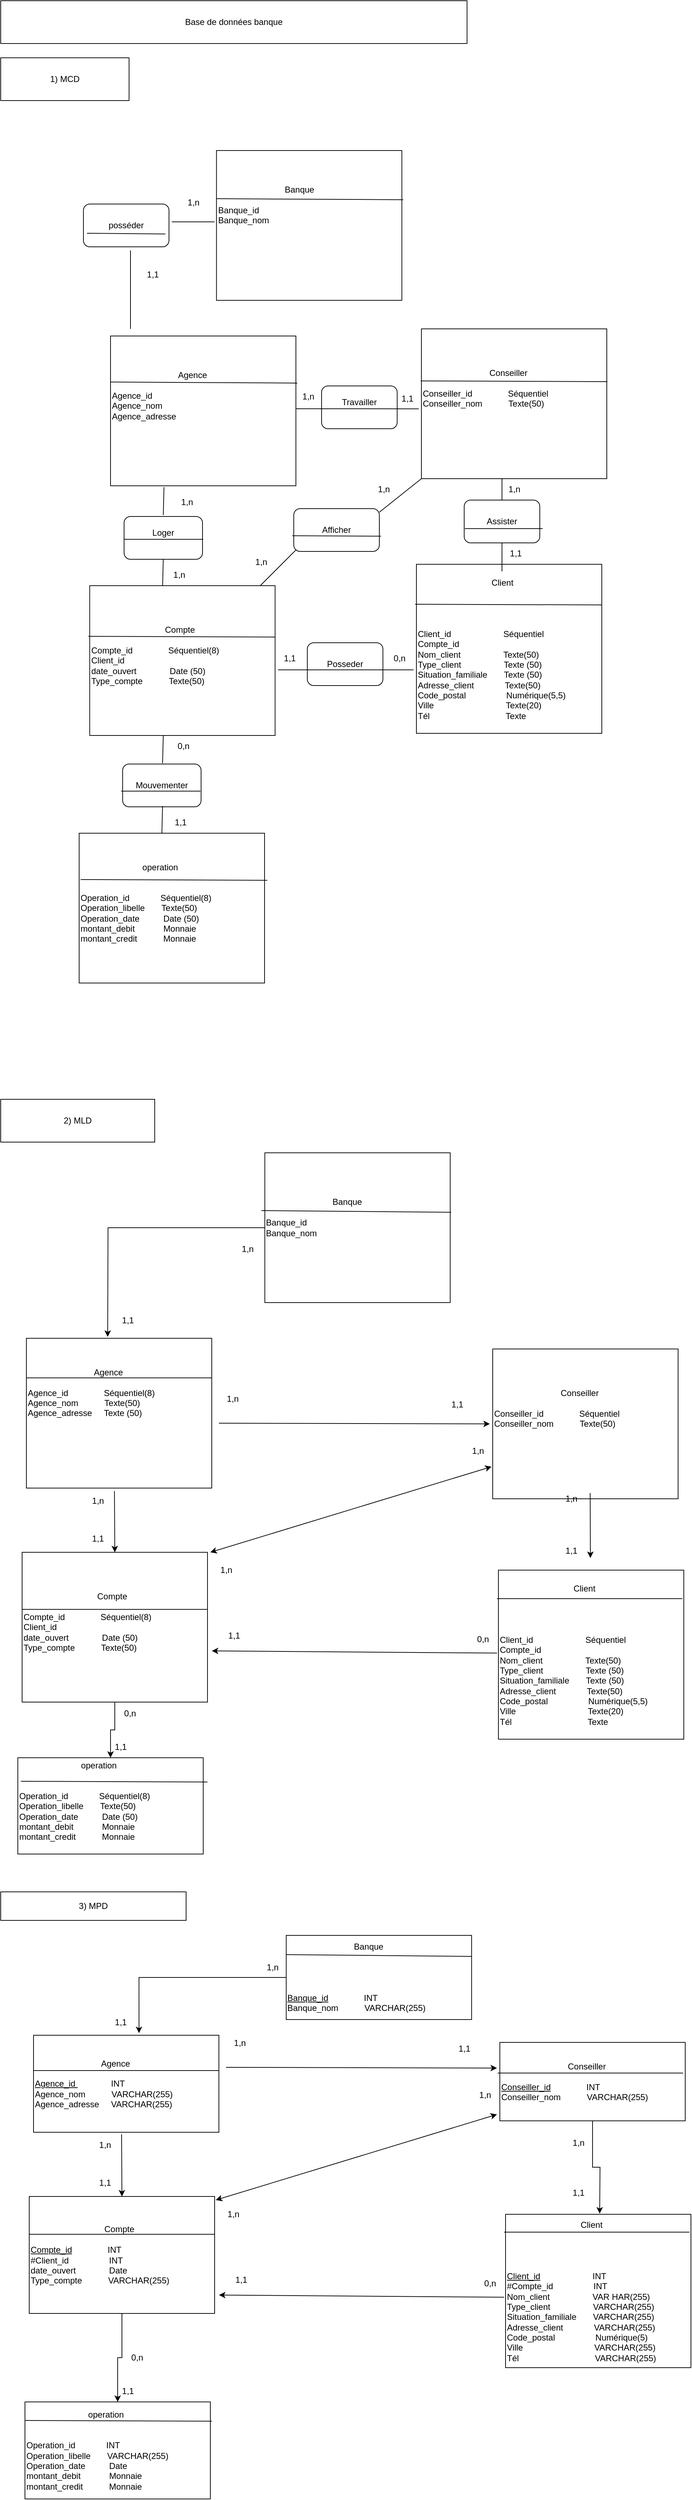 <mxfile version="22.0.3" type="device">
  <diagram name="Page-1" id="2zbJhTjnq_1u7f0Tn5J5">
    <mxGraphModel dx="1290" dy="1790" grid="1" gridSize="10" guides="1" tooltips="1" connect="1" arrows="1" fold="1" page="1" pageScale="1" pageWidth="827" pageHeight="1169" math="0" shadow="0">
      <root>
        <mxCell id="0" />
        <mxCell id="1" parent="0" />
        <mxCell id="oa8Oe37T74u4FuCG3CYa-1" value="Base de données banque" style="rounded=0;whiteSpace=wrap;html=1;" vertex="1" parent="1">
          <mxGeometry y="-1168" width="654" height="60" as="geometry" />
        </mxCell>
        <mxCell id="oa8Oe37T74u4FuCG3CYa-2" value="1) MCD" style="rounded=0;whiteSpace=wrap;html=1;" vertex="1" parent="1">
          <mxGeometry y="-1088" width="180" height="60" as="geometry" />
        </mxCell>
        <mxCell id="oa8Oe37T74u4FuCG3CYa-13" value="1,n" style="text;html=1;align=center;verticalAlign=middle;resizable=0;points=[];autosize=1;strokeColor=none;fillColor=none;" vertex="1" parent="1">
          <mxGeometry x="411" y="-628" width="40" height="30" as="geometry" />
        </mxCell>
        <mxCell id="oa8Oe37T74u4FuCG3CYa-18" value="&amp;nbsp; &amp;nbsp; &amp;nbsp; &amp;nbsp; &amp;nbsp; &amp;nbsp; &amp;nbsp; &amp;nbsp; &amp;nbsp; &amp;nbsp; &amp;nbsp; &amp;nbsp; &amp;nbsp; &amp;nbsp; Conseiller&lt;br&gt;&lt;br&gt;Conseiller_id&amp;nbsp; &amp;nbsp; &amp;nbsp; &amp;nbsp; &amp;nbsp; &amp;nbsp; &amp;nbsp; &amp;nbsp;Séquentiel&lt;br&gt;Conseiller_nom&amp;nbsp; &amp;nbsp; &amp;nbsp; &amp;nbsp; &amp;nbsp; &amp;nbsp;Texte(50)&lt;br&gt;&lt;br&gt;&lt;br&gt;&lt;br&gt;" style="rounded=0;whiteSpace=wrap;html=1;align=left;" vertex="1" parent="1">
          <mxGeometry x="590" y="-708" width="260" height="210" as="geometry" />
        </mxCell>
        <mxCell id="oa8Oe37T74u4FuCG3CYa-21" value="" style="endArrow=none;html=1;rounded=0;exitX=0;exitY=0.25;exitDx=0;exitDy=0;" edge="1" parent="1">
          <mxGeometry width="50" height="50" relative="1" as="geometry">
            <mxPoint x="589" y="-635" as="sourcePoint" />
            <mxPoint x="850.8" y="-634" as="targetPoint" />
          </mxGeometry>
        </mxCell>
        <mxCell id="oa8Oe37T74u4FuCG3CYa-22" value="1,1" style="text;html=1;align=center;verticalAlign=middle;resizable=0;points=[];autosize=1;strokeColor=none;fillColor=none;" vertex="1" parent="1">
          <mxGeometry x="550" y="-625" width="40" height="30" as="geometry" />
        </mxCell>
        <mxCell id="oa8Oe37T74u4FuCG3CYa-29" value="" style="endArrow=none;html=1;rounded=0;entryX=0.918;entryY=-0.103;entryDx=0;entryDy=0;entryPerimeter=0;exitX=0.5;exitY=0;exitDx=0;exitDy=0;" edge="1" parent="1">
          <mxGeometry width="50" height="50" relative="1" as="geometry">
            <mxPoint x="228" y="-447" as="sourcePoint" />
            <mxPoint x="228.98" y="-486.18" as="targetPoint" />
          </mxGeometry>
        </mxCell>
        <mxCell id="oa8Oe37T74u4FuCG3CYa-31" value="1,n" style="text;html=1;align=center;verticalAlign=middle;resizable=0;points=[];autosize=1;strokeColor=none;fillColor=none;" vertex="1" parent="1">
          <mxGeometry x="241" y="-480" width="40" height="30" as="geometry" />
        </mxCell>
        <mxCell id="oa8Oe37T74u4FuCG3CYa-32" value="1,n" style="text;html=1;align=center;verticalAlign=middle;resizable=0;points=[];autosize=1;strokeColor=none;fillColor=none;" vertex="1" parent="1">
          <mxGeometry x="230" y="-378" width="40" height="30" as="geometry" />
        </mxCell>
        <mxCell id="oa8Oe37T74u4FuCG3CYa-34" value="" style="endArrow=none;html=1;rounded=0;entryX=0.918;entryY=-0.103;entryDx=0;entryDy=0;entryPerimeter=0;exitX=0.5;exitY=0;exitDx=0;exitDy=0;" edge="1" parent="1">
          <mxGeometry width="50" height="50" relative="1" as="geometry">
            <mxPoint x="227" y="-346" as="sourcePoint" />
            <mxPoint x="227.98" y="-385.18" as="targetPoint" />
          </mxGeometry>
        </mxCell>
        <mxCell id="oa8Oe37T74u4FuCG3CYa-37" value="&amp;nbsp; &amp;nbsp; &amp;nbsp; &amp;nbsp; &amp;nbsp; &amp;nbsp; &amp;nbsp; &amp;nbsp; &amp;nbsp; &amp;nbsp; &amp;nbsp; &amp;nbsp; &amp;nbsp; &amp;nbsp; &amp;nbsp; &amp;nbsp;Compte&lt;br&gt;&lt;br&gt;Compte_id&amp;nbsp; &amp;nbsp; &amp;nbsp; &amp;nbsp; &amp;nbsp; &amp;nbsp; &amp;nbsp; &amp;nbsp;Séquentiel(8)&lt;br&gt;Client_id&lt;br&gt;date_ouvert&amp;nbsp; &amp;nbsp; &amp;nbsp; &amp;nbsp; &amp;nbsp; &amp;nbsp; &amp;nbsp; Date (50)&lt;br&gt;Type_compte&amp;nbsp; &amp;nbsp; &amp;nbsp; &amp;nbsp; &amp;nbsp; &amp;nbsp;Texte(50)&lt;br&gt;&lt;br&gt;" style="rounded=0;whiteSpace=wrap;html=1;align=left;" vertex="1" parent="1">
          <mxGeometry x="124.8" y="-348" width="260" height="210" as="geometry" />
        </mxCell>
        <mxCell id="oa8Oe37T74u4FuCG3CYa-39" value="" style="endArrow=none;html=1;rounded=0;exitX=0;exitY=0.25;exitDx=0;exitDy=0;" edge="1" parent="1">
          <mxGeometry width="50" height="50" relative="1" as="geometry">
            <mxPoint x="123" y="-277" as="sourcePoint" />
            <mxPoint x="384.8" y="-276" as="targetPoint" />
          </mxGeometry>
        </mxCell>
        <mxCell id="oa8Oe37T74u4FuCG3CYa-41" value="" style="group" vertex="1" connectable="0" parent="1">
          <mxGeometry x="173" y="-445" width="111" height="60" as="geometry" />
        </mxCell>
        <mxCell id="oa8Oe37T74u4FuCG3CYa-54" value="" style="group" vertex="1" connectable="0" parent="oa8Oe37T74u4FuCG3CYa-41">
          <mxGeometry width="111" height="60" as="geometry" />
        </mxCell>
        <mxCell id="oa8Oe37T74u4FuCG3CYa-23" value="Loger&lt;br&gt;&lt;br&gt;" style="rounded=1;whiteSpace=wrap;html=1;" vertex="1" parent="oa8Oe37T74u4FuCG3CYa-54">
          <mxGeometry width="110" height="60" as="geometry" />
        </mxCell>
        <mxCell id="oa8Oe37T74u4FuCG3CYa-26" value="" style="endArrow=none;html=1;rounded=0;exitX=0;exitY=0.25;exitDx=0;exitDy=0;" edge="1" parent="oa8Oe37T74u4FuCG3CYa-54">
          <mxGeometry width="50" height="50" relative="1" as="geometry">
            <mxPoint y="32" as="sourcePoint" />
            <mxPoint x="111" y="32" as="targetPoint" />
          </mxGeometry>
        </mxCell>
        <mxCell id="oa8Oe37T74u4FuCG3CYa-42" value="Mouvementer" style="rounded=1;whiteSpace=wrap;html=1;" vertex="1" parent="1">
          <mxGeometry x="171" y="-98" width="110" height="60" as="geometry" />
        </mxCell>
        <mxCell id="oa8Oe37T74u4FuCG3CYa-44" value="" style="endArrow=none;html=1;rounded=0;entryX=0.918;entryY=-0.103;entryDx=0;entryDy=0;entryPerimeter=0;exitX=0.5;exitY=0;exitDx=0;exitDy=0;" edge="1" parent="1">
          <mxGeometry width="50" height="50" relative="1" as="geometry">
            <mxPoint x="227" y="-99" as="sourcePoint" />
            <mxPoint x="227.98" y="-138.18" as="targetPoint" />
          </mxGeometry>
        </mxCell>
        <mxCell id="oa8Oe37T74u4FuCG3CYa-45" value="" style="endArrow=none;html=1;rounded=0;exitX=0;exitY=0.25;exitDx=0;exitDy=0;" edge="1" parent="1">
          <mxGeometry width="50" height="50" relative="1" as="geometry">
            <mxPoint x="169" y="-60" as="sourcePoint" />
            <mxPoint x="280" y="-60" as="targetPoint" />
          </mxGeometry>
        </mxCell>
        <mxCell id="oa8Oe37T74u4FuCG3CYa-46" value="0,n" style="text;html=1;align=center;verticalAlign=middle;resizable=0;points=[];autosize=1;strokeColor=none;fillColor=none;" vertex="1" parent="1">
          <mxGeometry x="236" y="-138" width="40" height="30" as="geometry" />
        </mxCell>
        <mxCell id="oa8Oe37T74u4FuCG3CYa-47" value="1,1" style="text;html=1;align=center;verticalAlign=middle;resizable=0;points=[];autosize=1;strokeColor=none;fillColor=none;" vertex="1" parent="1">
          <mxGeometry x="232" y="-31" width="40" height="30" as="geometry" />
        </mxCell>
        <mxCell id="oa8Oe37T74u4FuCG3CYa-50" value="" style="endArrow=none;html=1;rounded=0;entryX=0.918;entryY=-0.103;entryDx=0;entryDy=0;entryPerimeter=0;exitX=0.5;exitY=0;exitDx=0;exitDy=0;" edge="1" parent="1">
          <mxGeometry width="50" height="50" relative="1" as="geometry">
            <mxPoint x="226" as="sourcePoint" />
            <mxPoint x="226.98" y="-39.18" as="targetPoint" />
          </mxGeometry>
        </mxCell>
        <mxCell id="oa8Oe37T74u4FuCG3CYa-51" value="&amp;nbsp; &amp;nbsp; &amp;nbsp; &amp;nbsp; &amp;nbsp; &amp;nbsp; &amp;nbsp; &amp;nbsp; &amp;nbsp; &amp;nbsp; &amp;nbsp; &amp;nbsp; &amp;nbsp; operation&lt;br&gt;&lt;br&gt;&lt;br&gt;Operation_id&amp;nbsp; &amp;nbsp; &amp;nbsp; &amp;nbsp; &amp;nbsp; &amp;nbsp; &amp;nbsp;Séquentiel(8)&lt;br&gt;Operation_libelle&amp;nbsp; &amp;nbsp; &amp;nbsp; &amp;nbsp;Texte(50)&lt;br&gt;Operation_date&amp;nbsp; &amp;nbsp; &amp;nbsp; &amp;nbsp; &amp;nbsp; Date (50)&lt;br&gt;montant_debit&amp;nbsp; &amp;nbsp; &amp;nbsp; &amp;nbsp; &amp;nbsp; &amp;nbsp; Monnaie&lt;br&gt;montant_credit&amp;nbsp; &amp;nbsp; &amp;nbsp; &amp;nbsp; &amp;nbsp; &amp;nbsp;Monnaie&lt;br&gt;&lt;br&gt;" style="rounded=0;whiteSpace=wrap;html=1;align=left;" vertex="1" parent="1">
          <mxGeometry x="110.0" y="-1" width="260" height="210" as="geometry" />
        </mxCell>
        <mxCell id="oa8Oe37T74u4FuCG3CYa-52" value="" style="endArrow=none;html=1;rounded=0;exitX=0;exitY=0.25;exitDx=0;exitDy=0;" edge="1" parent="1">
          <mxGeometry width="50" height="50" relative="1" as="geometry">
            <mxPoint x="112" y="64" as="sourcePoint" />
            <mxPoint x="373.8" y="65" as="targetPoint" />
          </mxGeometry>
        </mxCell>
        <mxCell id="oa8Oe37T74u4FuCG3CYa-60" value="" style="group" vertex="1" connectable="0" parent="1">
          <mxGeometry x="450" y="-628" width="107" height="60" as="geometry" />
        </mxCell>
        <mxCell id="oa8Oe37T74u4FuCG3CYa-61" value="Travailler&lt;br&gt;&lt;br&gt;" style="rounded=1;whiteSpace=wrap;html=1;" vertex="1" parent="oa8Oe37T74u4FuCG3CYa-60">
          <mxGeometry width="106.036" height="60" as="geometry" />
        </mxCell>
        <mxCell id="oa8Oe37T74u4FuCG3CYa-68" value="" style="endArrow=none;html=1;rounded=0;entryX=0.009;entryY=0.81;entryDx=0;entryDy=0;entryPerimeter=0;" edge="1" parent="1">
          <mxGeometry width="50" height="50" relative="1" as="geometry">
            <mxPoint x="414" y="-596" as="sourcePoint" />
            <mxPoint x="586.34" y="-595.9" as="targetPoint" />
          </mxGeometry>
        </mxCell>
        <mxCell id="oa8Oe37T74u4FuCG3CYa-69" value="&amp;nbsp; &amp;nbsp; &amp;nbsp; &amp;nbsp; &amp;nbsp; &amp;nbsp; &amp;nbsp; &amp;nbsp; &amp;nbsp; &amp;nbsp; &amp;nbsp; &amp;nbsp; &amp;nbsp; &amp;nbsp; &amp;nbsp; &amp;nbsp;Client&lt;br&gt;&lt;br&gt;&lt;br&gt;&lt;br&gt;&lt;br&gt;Client_id&amp;nbsp; &amp;nbsp; &amp;nbsp; &amp;nbsp; &amp;nbsp; &amp;nbsp; &amp;nbsp; &amp;nbsp; &amp;nbsp; &amp;nbsp; &amp;nbsp; Séquentiel&lt;br&gt;Compte_id&lt;br&gt;Nom_client&amp;nbsp; &amp;nbsp; &amp;nbsp; &amp;nbsp; &amp;nbsp; &amp;nbsp; &amp;nbsp; &amp;nbsp; &amp;nbsp; Texte(50)&lt;br&gt;Type_client&amp;nbsp; &amp;nbsp; &amp;nbsp; &amp;nbsp; &amp;nbsp; &amp;nbsp; &amp;nbsp; &amp;nbsp; &amp;nbsp; Texte (50)&lt;br&gt;Situation_familiale&amp;nbsp; &amp;nbsp; &amp;nbsp; &amp;nbsp;Texte (50)&lt;br&gt;Adresse_client&amp;nbsp; &amp;nbsp; &amp;nbsp; &amp;nbsp; &amp;nbsp; &amp;nbsp; &amp;nbsp;Texte(50)&lt;br&gt;Code_postal&amp;nbsp; &amp;nbsp; &amp;nbsp; &amp;nbsp; &amp;nbsp; &amp;nbsp; &amp;nbsp; &amp;nbsp; &amp;nbsp;Numérique(5,5)&lt;br&gt;Ville&lt;span style=&quot;white-space: pre;&quot;&gt;&#x9;&lt;/span&gt;&lt;span style=&quot;white-space: pre;&quot;&gt;&#x9;&lt;/span&gt;&lt;span style=&quot;white-space: pre;&quot;&gt;&#x9;&lt;/span&gt;&lt;span style=&quot;white-space: pre;&quot;&gt;&#x9;&lt;/span&gt;&amp;nbsp; &amp;nbsp; &amp;nbsp;Texte(20)&lt;br&gt;Tél&amp;nbsp; &amp;nbsp; &amp;nbsp; &amp;nbsp; &amp;nbsp; &amp;nbsp; &amp;nbsp; &amp;nbsp; &amp;nbsp; &amp;nbsp; &amp;nbsp; &amp;nbsp; &amp;nbsp; &amp;nbsp; &amp;nbsp; &amp;nbsp; Texte&lt;br&gt;" style="rounded=0;whiteSpace=wrap;html=1;align=left;" vertex="1" parent="1">
          <mxGeometry x="583" y="-378" width="260" height="237" as="geometry" />
        </mxCell>
        <mxCell id="oa8Oe37T74u4FuCG3CYa-71" value="1,n" style="text;html=1;align=center;verticalAlign=middle;resizable=0;points=[];autosize=1;strokeColor=none;fillColor=none;" vertex="1" parent="1">
          <mxGeometry x="700" y="-498" width="40" height="30" as="geometry" />
        </mxCell>
        <mxCell id="oa8Oe37T74u4FuCG3CYa-73" value="&lt;br&gt;Assister&lt;br&gt;&lt;br&gt;" style="rounded=1;whiteSpace=wrap;html=1;" vertex="1" parent="1">
          <mxGeometry x="650" y="-468" width="106.036" height="60" as="geometry" />
        </mxCell>
        <mxCell id="oa8Oe37T74u4FuCG3CYa-77" value="" style="endArrow=none;html=1;rounded=0;" edge="1" parent="1" target="oa8Oe37T74u4FuCG3CYa-73">
          <mxGeometry width="50" height="50" relative="1" as="geometry">
            <mxPoint x="703" y="-368" as="sourcePoint" />
            <mxPoint x="720" y="-428" as="targetPoint" />
          </mxGeometry>
        </mxCell>
        <mxCell id="oa8Oe37T74u4FuCG3CYa-78" value="" style="endArrow=none;html=1;rounded=0;" edge="1" parent="1">
          <mxGeometry width="50" height="50" relative="1" as="geometry">
            <mxPoint x="703" y="-468" as="sourcePoint" />
            <mxPoint x="703" y="-498" as="targetPoint" />
          </mxGeometry>
        </mxCell>
        <mxCell id="oa8Oe37T74u4FuCG3CYa-79" value="1,1" style="text;html=1;align=center;verticalAlign=middle;resizable=0;points=[];autosize=1;strokeColor=none;fillColor=none;" vertex="1" parent="1">
          <mxGeometry x="702" y="-408" width="40" height="30" as="geometry" />
        </mxCell>
        <mxCell id="oa8Oe37T74u4FuCG3CYa-80" value="" style="endArrow=none;html=1;rounded=0;exitX=0;exitY=0.25;exitDx=0;exitDy=0;" edge="1" parent="1">
          <mxGeometry width="50" height="50" relative="1" as="geometry">
            <mxPoint x="581.2" y="-322" as="sourcePoint" />
            <mxPoint x="843.0" y="-321" as="targetPoint" />
          </mxGeometry>
        </mxCell>
        <mxCell id="oa8Oe37T74u4FuCG3CYa-83" value="" style="endArrow=none;html=1;rounded=0;" edge="1" parent="1">
          <mxGeometry width="50" height="50" relative="1" as="geometry">
            <mxPoint x="651" y="-428" as="sourcePoint" />
            <mxPoint x="760" y="-428" as="targetPoint" />
          </mxGeometry>
        </mxCell>
        <mxCell id="oa8Oe37T74u4FuCG3CYa-84" value="Posseder" style="rounded=1;whiteSpace=wrap;html=1;" vertex="1" parent="1">
          <mxGeometry x="430" y="-268" width="106.036" height="60" as="geometry" />
        </mxCell>
        <mxCell id="oa8Oe37T74u4FuCG3CYa-86" value="" style="endArrow=none;html=1;rounded=0;" edge="1" parent="1">
          <mxGeometry width="50" height="50" relative="1" as="geometry">
            <mxPoint x="389" y="-230" as="sourcePoint" />
            <mxPoint x="579" y="-230" as="targetPoint" />
          </mxGeometry>
        </mxCell>
        <mxCell id="oa8Oe37T74u4FuCG3CYa-88" value="1,1" style="text;html=1;align=center;verticalAlign=middle;resizable=0;points=[];autosize=1;strokeColor=none;fillColor=none;" vertex="1" parent="1">
          <mxGeometry x="384.8" y="-261" width="40" height="30" as="geometry" />
        </mxCell>
        <mxCell id="oa8Oe37T74u4FuCG3CYa-89" value="0,n" style="text;html=1;align=center;verticalAlign=middle;resizable=0;points=[];autosize=1;strokeColor=none;fillColor=none;" vertex="1" parent="1">
          <mxGeometry x="538.8" y="-261" width="40" height="30" as="geometry" />
        </mxCell>
        <mxCell id="oa8Oe37T74u4FuCG3CYa-91" value="" style="group" vertex="1" connectable="0" parent="1">
          <mxGeometry x="299.6" y="-958" width="264.8" height="210" as="geometry" />
        </mxCell>
        <mxCell id="oa8Oe37T74u4FuCG3CYa-92" value="&amp;nbsp; &amp;nbsp; &amp;nbsp; &amp;nbsp; &amp;nbsp; &amp;nbsp; &amp;nbsp; &amp;nbsp; &amp;nbsp; &amp;nbsp; &amp;nbsp; &amp;nbsp; &amp;nbsp; &amp;nbsp; Banque&lt;br&gt;&lt;br&gt;Banque_id&amp;nbsp; &amp;nbsp; &amp;nbsp; &amp;nbsp; &amp;nbsp; &amp;nbsp; &amp;nbsp; &amp;nbsp;&lt;br&gt;Banque_nom&amp;nbsp; &amp;nbsp; &amp;nbsp; &amp;nbsp; &amp;nbsp; &amp;nbsp;&lt;br&gt;&lt;br&gt;&lt;br&gt;&lt;br&gt;&lt;br&gt;" style="rounded=0;whiteSpace=wrap;html=1;align=left;" vertex="1" parent="oa8Oe37T74u4FuCG3CYa-91">
          <mxGeometry x="3" width="260" height="210" as="geometry" />
        </mxCell>
        <mxCell id="oa8Oe37T74u4FuCG3CYa-93" value="" style="endArrow=none;html=1;rounded=0;exitX=0;exitY=0.25;exitDx=0;exitDy=0;" edge="1" parent="oa8Oe37T74u4FuCG3CYa-91">
          <mxGeometry width="50" height="50" relative="1" as="geometry">
            <mxPoint x="3.0" y="67.5" as="sourcePoint" />
            <mxPoint x="264.8" y="69" as="targetPoint" />
          </mxGeometry>
        </mxCell>
        <mxCell id="oa8Oe37T74u4FuCG3CYa-96" value="posséder" style="rounded=1;whiteSpace=wrap;html=1;" vertex="1" parent="1">
          <mxGeometry x="116" y="-883" width="120" height="60" as="geometry" />
        </mxCell>
        <mxCell id="oa8Oe37T74u4FuCG3CYa-100" value="" style="endArrow=none;html=1;rounded=0;" edge="1" parent="1">
          <mxGeometry width="50" height="50" relative="1" as="geometry">
            <mxPoint x="240" y="-858" as="sourcePoint" />
            <mxPoint x="300" y="-858" as="targetPoint" />
          </mxGeometry>
        </mxCell>
        <mxCell id="oa8Oe37T74u4FuCG3CYa-101" value="1,n" style="text;html=1;align=center;verticalAlign=middle;resizable=0;points=[];autosize=1;strokeColor=none;fillColor=none;" vertex="1" parent="1">
          <mxGeometry x="250" y="-900" width="40" height="30" as="geometry" />
        </mxCell>
        <mxCell id="oa8Oe37T74u4FuCG3CYa-103" value="" style="endArrow=none;html=1;rounded=0;" edge="1" parent="1">
          <mxGeometry width="50" height="50" relative="1" as="geometry">
            <mxPoint x="182" y="-708" as="sourcePoint" />
            <mxPoint x="182" y="-818" as="targetPoint" />
          </mxGeometry>
        </mxCell>
        <mxCell id="oa8Oe37T74u4FuCG3CYa-104" value="1,1" style="text;html=1;align=center;verticalAlign=middle;resizable=0;points=[];autosize=1;strokeColor=none;fillColor=none;" vertex="1" parent="1">
          <mxGeometry x="193" y="-799" width="40" height="30" as="geometry" />
        </mxCell>
        <mxCell id="oa8Oe37T74u4FuCG3CYa-107" value="Afficher" style="rounded=1;whiteSpace=wrap;html=1;" vertex="1" parent="1">
          <mxGeometry x="411" y="-456" width="120" height="60" as="geometry" />
        </mxCell>
        <mxCell id="oa8Oe37T74u4FuCG3CYa-108" value="" style="endArrow=none;html=1;rounded=0;" edge="1" parent="1">
          <mxGeometry width="50" height="50" relative="1" as="geometry">
            <mxPoint x="364" y="-348" as="sourcePoint" />
            <mxPoint x="414" y="-398" as="targetPoint" />
          </mxGeometry>
        </mxCell>
        <mxCell id="oa8Oe37T74u4FuCG3CYa-109" value="" style="endArrow=none;html=1;rounded=0;entryX=0;entryY=1;entryDx=0;entryDy=0;" edge="1" parent="1" target="oa8Oe37T74u4FuCG3CYa-18">
          <mxGeometry width="50" height="50" relative="1" as="geometry">
            <mxPoint x="531.04" y="-451" as="sourcePoint" />
            <mxPoint x="581.04" y="-501" as="targetPoint" />
          </mxGeometry>
        </mxCell>
        <mxCell id="oa8Oe37T74u4FuCG3CYa-110" value="1,n" style="text;html=1;align=center;verticalAlign=middle;resizable=0;points=[];autosize=1;strokeColor=none;fillColor=none;" vertex="1" parent="1">
          <mxGeometry x="517" y="-498" width="40" height="30" as="geometry" />
        </mxCell>
        <mxCell id="oa8Oe37T74u4FuCG3CYa-112" value="1,n" style="text;html=1;align=center;verticalAlign=middle;resizable=0;points=[];autosize=1;strokeColor=none;fillColor=none;" vertex="1" parent="1">
          <mxGeometry x="344.8" y="-396" width="40" height="30" as="geometry" />
        </mxCell>
        <mxCell id="oa8Oe37T74u4FuCG3CYa-117" value="" style="endArrow=none;html=1;rounded=0;entryX=1.02;entryY=0.643;entryDx=0;entryDy=0;entryPerimeter=0;" edge="1" parent="1" target="oa8Oe37T74u4FuCG3CYa-107">
          <mxGeometry width="50" height="50" relative="1" as="geometry">
            <mxPoint x="409" y="-418" as="sourcePoint" />
            <mxPoint x="518" y="-418" as="targetPoint" />
          </mxGeometry>
        </mxCell>
        <mxCell id="oa8Oe37T74u4FuCG3CYa-125" value="" style="endArrow=none;html=1;rounded=0;" edge="1" parent="1">
          <mxGeometry width="50" height="50" relative="1" as="geometry">
            <mxPoint x="121" y="-842" as="sourcePoint" />
            <mxPoint x="231" y="-841" as="targetPoint" />
          </mxGeometry>
        </mxCell>
        <mxCell id="oa8Oe37T74u4FuCG3CYa-127" value="2) MLD" style="rounded=0;whiteSpace=wrap;html=1;" vertex="1" parent="1">
          <mxGeometry y="372" width="216" height="60" as="geometry" />
        </mxCell>
        <mxCell id="oa8Oe37T74u4FuCG3CYa-129" value="" style="group" vertex="1" connectable="0" parent="1">
          <mxGeometry x="365.6" y="447" width="264.8" height="210" as="geometry" />
        </mxCell>
        <mxCell id="oa8Oe37T74u4FuCG3CYa-131" value="" style="endArrow=none;html=1;rounded=0;exitX=0;exitY=0.25;exitDx=0;exitDy=0;" edge="1" parent="oa8Oe37T74u4FuCG3CYa-129" source="oa8Oe37T74u4FuCG3CYa-130">
          <mxGeometry width="50" height="50" relative="1" as="geometry">
            <mxPoint x="65" y="54" as="sourcePoint" />
            <mxPoint x="264.8" y="54" as="targetPoint" />
          </mxGeometry>
        </mxCell>
        <mxCell id="oa8Oe37T74u4FuCG3CYa-130" value="&amp;nbsp; &amp;nbsp; &amp;nbsp; &amp;nbsp; &amp;nbsp; &amp;nbsp; &amp;nbsp; &amp;nbsp; &amp;nbsp; &amp;nbsp; &amp;nbsp; &amp;nbsp; &amp;nbsp; &amp;nbsp; Banque&lt;br&gt;&lt;br&gt;Banque_id&amp;nbsp; &amp;nbsp; &amp;nbsp; &amp;nbsp; &amp;nbsp; &amp;nbsp; &amp;nbsp; &amp;nbsp;&lt;br&gt;Banque_nom&amp;nbsp; &amp;nbsp; &amp;nbsp; &amp;nbsp; &amp;nbsp;&amp;nbsp;&lt;br&gt;&lt;br&gt;&lt;br&gt;" style="rounded=0;whiteSpace=wrap;html=1;align=left;" vertex="1" parent="oa8Oe37T74u4FuCG3CYa-129">
          <mxGeometry x="4.8" width="260" height="210" as="geometry" />
        </mxCell>
        <mxCell id="oa8Oe37T74u4FuCG3CYa-139" value="&amp;nbsp; &amp;nbsp; &amp;nbsp; &amp;nbsp; &amp;nbsp; &amp;nbsp; &amp;nbsp; &amp;nbsp; &amp;nbsp; &amp;nbsp; &amp;nbsp; &amp;nbsp; &amp;nbsp; &amp;nbsp; Agence&lt;br&gt;&lt;br&gt;Agence_id&amp;nbsp; &amp;nbsp; &amp;nbsp; &amp;nbsp; &amp;nbsp; &amp;nbsp; &amp;nbsp; &amp;nbsp;Séquentiel(8)&lt;br&gt;Agence_nom&amp;nbsp; &amp;nbsp; &amp;nbsp; &amp;nbsp; &amp;nbsp; &amp;nbsp;Texte(50)&lt;br&gt;Agence_adresse&amp;nbsp; &amp;nbsp; &amp;nbsp;Texte (50)&lt;br&gt;&lt;br&gt;&lt;br&gt;&lt;br&gt;&lt;br&gt;" style="rounded=0;whiteSpace=wrap;html=1;align=left;" vertex="1" parent="1">
          <mxGeometry x="36" y="707" width="260" height="210" as="geometry" />
        </mxCell>
        <mxCell id="oa8Oe37T74u4FuCG3CYa-143" value="" style="endArrow=none;html=1;rounded=0;entryX=1;entryY=0.25;entryDx=0;entryDy=0;exitX=0;exitY=0.25;exitDx=0;exitDy=0;" edge="1" parent="1">
          <mxGeometry width="50" height="50" relative="1" as="geometry">
            <mxPoint x="36" y="762.5" as="sourcePoint" />
            <mxPoint x="296" y="762.5" as="targetPoint" />
          </mxGeometry>
        </mxCell>
        <mxCell id="oa8Oe37T74u4FuCG3CYa-6" value="&amp;nbsp; &amp;nbsp; &amp;nbsp; &amp;nbsp; &amp;nbsp; &amp;nbsp; &amp;nbsp; &amp;nbsp; &amp;nbsp; &amp;nbsp; &amp;nbsp; &amp;nbsp; &amp;nbsp; &amp;nbsp; Agence&lt;br&gt;&lt;br&gt;Agence_id&amp;nbsp; &amp;nbsp; &amp;nbsp; &amp;nbsp; &amp;nbsp; &amp;nbsp; &amp;nbsp; &amp;nbsp;&lt;br&gt;Agence_nom&amp;nbsp; &amp;nbsp; &amp;nbsp; &amp;nbsp; &amp;nbsp; &amp;nbsp;&lt;br&gt;Agence_adresse&amp;nbsp; &amp;nbsp; &amp;nbsp;&lt;br&gt;&lt;br&gt;&lt;br&gt;&lt;br&gt;" style="rounded=0;whiteSpace=wrap;html=1;align=left;" vertex="1" parent="1">
          <mxGeometry x="154" y="-698" width="260" height="210" as="geometry" />
        </mxCell>
        <mxCell id="oa8Oe37T74u4FuCG3CYa-10" value="" style="endArrow=none;html=1;rounded=0;exitX=0;exitY=0.25;exitDx=0;exitDy=0;" edge="1" parent="1">
          <mxGeometry width="50" height="50" relative="1" as="geometry">
            <mxPoint x="154" y="-633.5" as="sourcePoint" />
            <mxPoint x="415.8" y="-632" as="targetPoint" />
          </mxGeometry>
        </mxCell>
        <mxCell id="oa8Oe37T74u4FuCG3CYa-149" value="1,1" style="text;html=1;align=center;verticalAlign=middle;resizable=0;points=[];autosize=1;strokeColor=none;fillColor=none;" vertex="1" parent="1">
          <mxGeometry x="158" y="667" width="40" height="30" as="geometry" />
        </mxCell>
        <mxCell id="oa8Oe37T74u4FuCG3CYa-150" value="1,n" style="text;html=1;align=center;verticalAlign=middle;resizable=0;points=[];autosize=1;strokeColor=none;fillColor=none;" vertex="1" parent="1">
          <mxGeometry x="325.6" y="567" width="40" height="30" as="geometry" />
        </mxCell>
        <mxCell id="oa8Oe37T74u4FuCG3CYa-151" value="&amp;nbsp; &amp;nbsp; &amp;nbsp; &amp;nbsp; &amp;nbsp; &amp;nbsp; &amp;nbsp; &amp;nbsp; &amp;nbsp; &amp;nbsp; &amp;nbsp; &amp;nbsp; &amp;nbsp; &amp;nbsp; Conseiller&lt;br&gt;&lt;br&gt;Conseiller_id&amp;nbsp; &amp;nbsp; &amp;nbsp; &amp;nbsp; &amp;nbsp; &amp;nbsp; &amp;nbsp; &amp;nbsp;Séquentiel&lt;br&gt;Conseiller_nom&amp;nbsp; &amp;nbsp; &amp;nbsp; &amp;nbsp; &amp;nbsp; &amp;nbsp;Texte(50)&lt;br&gt;&lt;br&gt;&lt;br&gt;&lt;br&gt;" style="rounded=0;whiteSpace=wrap;html=1;align=left;" vertex="1" parent="1">
          <mxGeometry x="690" y="722" width="260" height="210" as="geometry" />
        </mxCell>
        <mxCell id="oa8Oe37T74u4FuCG3CYa-153" value="1,n" style="text;html=1;align=center;verticalAlign=middle;resizable=0;points=[];autosize=1;strokeColor=none;fillColor=none;" vertex="1" parent="1">
          <mxGeometry x="304.8" y="777" width="40" height="30" as="geometry" />
        </mxCell>
        <mxCell id="oa8Oe37T74u4FuCG3CYa-154" value="1,1" style="text;html=1;align=center;verticalAlign=middle;resizable=0;points=[];autosize=1;strokeColor=none;fillColor=none;" vertex="1" parent="1">
          <mxGeometry x="620" y="785" width="40" height="30" as="geometry" />
        </mxCell>
        <mxCell id="oa8Oe37T74u4FuCG3CYa-173" value="" style="edgeStyle=orthogonalEdgeStyle;rounded=0;orthogonalLoop=1;jettySize=auto;html=1;" edge="1" parent="1" source="oa8Oe37T74u4FuCG3CYa-155" target="oa8Oe37T74u4FuCG3CYa-171">
          <mxGeometry relative="1" as="geometry" />
        </mxCell>
        <mxCell id="oa8Oe37T74u4FuCG3CYa-155" value="&amp;nbsp; &amp;nbsp; &amp;nbsp; &amp;nbsp; &amp;nbsp; &amp;nbsp; &amp;nbsp; &amp;nbsp; &amp;nbsp; &amp;nbsp; &amp;nbsp; &amp;nbsp; &amp;nbsp; &amp;nbsp; &amp;nbsp; &amp;nbsp;Compte&lt;br&gt;&lt;br&gt;Compte_id&amp;nbsp; &amp;nbsp; &amp;nbsp; &amp;nbsp; &amp;nbsp; &amp;nbsp; &amp;nbsp; &amp;nbsp;Séquentiel(8)&lt;br&gt;Client_id&lt;br&gt;date_ouvert&amp;nbsp; &amp;nbsp; &amp;nbsp; &amp;nbsp; &amp;nbsp; &amp;nbsp; &amp;nbsp; Date (50)&lt;br&gt;Type_compte&amp;nbsp; &amp;nbsp; &amp;nbsp; &amp;nbsp; &amp;nbsp; &amp;nbsp;Texte(50)&lt;br&gt;&lt;br&gt;" style="rounded=0;whiteSpace=wrap;html=1;align=left;" vertex="1" parent="1">
          <mxGeometry x="30" y="1007" width="260" height="210" as="geometry" />
        </mxCell>
        <mxCell id="oa8Oe37T74u4FuCG3CYa-156" value="" style="endArrow=classic;html=1;rounded=0;entryX=0.5;entryY=0;entryDx=0;entryDy=0;exitX=0.475;exitY=1.02;exitDx=0;exitDy=0;exitPerimeter=0;" edge="1" parent="1" source="oa8Oe37T74u4FuCG3CYa-139" target="oa8Oe37T74u4FuCG3CYa-155">
          <mxGeometry width="50" height="50" relative="1" as="geometry">
            <mxPoint x="157" y="919" as="sourcePoint" />
            <mxPoint x="154.48" y="1006.8" as="targetPoint" />
          </mxGeometry>
        </mxCell>
        <mxCell id="oa8Oe37T74u4FuCG3CYa-157" value="" style="endArrow=none;html=1;rounded=0;entryX=1;entryY=0.25;entryDx=0;entryDy=0;exitX=0;exitY=0.25;exitDx=0;exitDy=0;" edge="1" parent="1">
          <mxGeometry width="50" height="50" relative="1" as="geometry">
            <mxPoint x="30" y="1087" as="sourcePoint" />
            <mxPoint x="290" y="1087" as="targetPoint" />
          </mxGeometry>
        </mxCell>
        <mxCell id="oa8Oe37T74u4FuCG3CYa-158" value="&amp;nbsp; &amp;nbsp; &amp;nbsp; &amp;nbsp; &amp;nbsp; &amp;nbsp; &amp;nbsp; &amp;nbsp; &amp;nbsp; &amp;nbsp; &amp;nbsp; &amp;nbsp; &amp;nbsp; &amp;nbsp; &amp;nbsp; &amp;nbsp;Client&lt;br&gt;&lt;br&gt;&lt;br&gt;&lt;br&gt;&lt;br&gt;Client_id&amp;nbsp; &amp;nbsp; &amp;nbsp; &amp;nbsp; &amp;nbsp; &amp;nbsp; &amp;nbsp; &amp;nbsp; &amp;nbsp; &amp;nbsp; &amp;nbsp; Séquentiel&lt;br&gt;Compte_id&lt;br&gt;Nom_client&amp;nbsp; &amp;nbsp; &amp;nbsp; &amp;nbsp; &amp;nbsp; &amp;nbsp; &amp;nbsp; &amp;nbsp; &amp;nbsp; Texte(50)&lt;br&gt;Type_client&amp;nbsp; &amp;nbsp; &amp;nbsp; &amp;nbsp; &amp;nbsp; &amp;nbsp; &amp;nbsp; &amp;nbsp; &amp;nbsp; Texte (50)&lt;br&gt;Situation_familiale&amp;nbsp; &amp;nbsp; &amp;nbsp; &amp;nbsp;Texte (50)&lt;br&gt;Adresse_client&amp;nbsp; &amp;nbsp; &amp;nbsp; &amp;nbsp; &amp;nbsp; &amp;nbsp; &amp;nbsp;Texte(50)&lt;br&gt;Code_postal&amp;nbsp; &amp;nbsp; &amp;nbsp; &amp;nbsp; &amp;nbsp; &amp;nbsp; &amp;nbsp; &amp;nbsp; &amp;nbsp;Numérique(5,5)&lt;br&gt;Ville&lt;span style=&quot;white-space: pre;&quot;&gt;&#x9;&lt;/span&gt;&lt;span style=&quot;white-space: pre;&quot;&gt;&#x9;&lt;/span&gt;&lt;span style=&quot;white-space: pre;&quot;&gt;&#x9;&lt;/span&gt;&lt;span style=&quot;white-space: pre;&quot;&gt;&#x9;&lt;/span&gt;&amp;nbsp; &amp;nbsp; &amp;nbsp;Texte(20)&lt;br&gt;Tél&amp;nbsp; &amp;nbsp; &amp;nbsp; &amp;nbsp; &amp;nbsp; &amp;nbsp; &amp;nbsp; &amp;nbsp; &amp;nbsp; &amp;nbsp; &amp;nbsp; &amp;nbsp; &amp;nbsp; &amp;nbsp; &amp;nbsp; &amp;nbsp; Texte&lt;br&gt;" style="rounded=0;whiteSpace=wrap;html=1;align=left;" vertex="1" parent="1">
          <mxGeometry x="698" y="1032" width="260" height="237" as="geometry" />
        </mxCell>
        <mxCell id="oa8Oe37T74u4FuCG3CYa-159" value="" style="endArrow=none;html=1;rounded=0;entryX=1;entryY=0.25;entryDx=0;entryDy=0;exitX=0;exitY=0.25;exitDx=0;exitDy=0;" edge="1" parent="1">
          <mxGeometry width="50" height="50" relative="1" as="geometry">
            <mxPoint x="696" y="1072" as="sourcePoint" />
            <mxPoint x="956" y="1072" as="targetPoint" />
          </mxGeometry>
        </mxCell>
        <mxCell id="oa8Oe37T74u4FuCG3CYa-160" value="" style="endArrow=classic;html=1;rounded=0;exitX=0.695;exitY=1.033;exitDx=0;exitDy=0;exitPerimeter=0;" edge="1" parent="1">
          <mxGeometry width="50" height="50" relative="1" as="geometry">
            <mxPoint x="826.7" y="923.93" as="sourcePoint" />
            <mxPoint x="827" y="1015" as="targetPoint" />
          </mxGeometry>
        </mxCell>
        <mxCell id="oa8Oe37T74u4FuCG3CYa-161" value="" style="endArrow=classic;html=1;rounded=0;exitX=0;exitY=0.554;exitDx=0;exitDy=0;exitPerimeter=0;entryX=1.031;entryY=0.658;entryDx=0;entryDy=0;entryPerimeter=0;" edge="1" parent="1">
          <mxGeometry width="50" height="50" relative="1" as="geometry">
            <mxPoint x="696" y="1148.298" as="sourcePoint" />
            <mxPoint x="296.06" y="1145.18" as="targetPoint" />
          </mxGeometry>
        </mxCell>
        <mxCell id="oa8Oe37T74u4FuCG3CYa-163" value="" style="endArrow=classic;html=1;rounded=0;" edge="1" parent="1">
          <mxGeometry width="50" height="50" relative="1" as="geometry">
            <mxPoint x="306" y="826" as="sourcePoint" />
            <mxPoint x="686" y="827" as="targetPoint" />
          </mxGeometry>
        </mxCell>
        <mxCell id="oa8Oe37T74u4FuCG3CYa-164" value="1,n" style="text;html=1;align=center;verticalAlign=middle;resizable=0;points=[];autosize=1;strokeColor=none;fillColor=none;" vertex="1" parent="1">
          <mxGeometry x="116" y="920" width="40" height="30" as="geometry" />
        </mxCell>
        <mxCell id="oa8Oe37T74u4FuCG3CYa-165" value="1,1" style="text;html=1;align=center;verticalAlign=middle;resizable=0;points=[];autosize=1;strokeColor=none;fillColor=none;" vertex="1" parent="1">
          <mxGeometry x="116" y="973" width="40" height="30" as="geometry" />
        </mxCell>
        <mxCell id="oa8Oe37T74u4FuCG3CYa-166" value="1,n" style="text;html=1;align=center;verticalAlign=middle;resizable=0;points=[];autosize=1;strokeColor=none;fillColor=none;" vertex="1" parent="1">
          <mxGeometry x="780" y="917" width="40" height="30" as="geometry" />
        </mxCell>
        <mxCell id="oa8Oe37T74u4FuCG3CYa-167" value="1,1" style="text;html=1;align=center;verticalAlign=middle;resizable=0;points=[];autosize=1;strokeColor=none;fillColor=none;" vertex="1" parent="1">
          <mxGeometry x="780" y="990" width="40" height="30" as="geometry" />
        </mxCell>
        <mxCell id="oa8Oe37T74u4FuCG3CYa-168" value="0,n" style="text;html=1;align=center;verticalAlign=middle;resizable=0;points=[];autosize=1;strokeColor=none;fillColor=none;" vertex="1" parent="1">
          <mxGeometry x="656" y="1114" width="40" height="30" as="geometry" />
        </mxCell>
        <mxCell id="oa8Oe37T74u4FuCG3CYa-169" value="1,1" style="text;html=1;align=center;verticalAlign=middle;resizable=0;points=[];autosize=1;strokeColor=none;fillColor=none;" vertex="1" parent="1">
          <mxGeometry x="307" y="1109" width="40" height="30" as="geometry" />
        </mxCell>
        <mxCell id="oa8Oe37T74u4FuCG3CYa-170" value="1,1" style="text;html=1;align=center;verticalAlign=middle;resizable=0;points=[];autosize=1;strokeColor=none;fillColor=none;" vertex="1" parent="1">
          <mxGeometry x="148.2" y="1265" width="40" height="30" as="geometry" />
        </mxCell>
        <mxCell id="oa8Oe37T74u4FuCG3CYa-171" value="&amp;nbsp; &amp;nbsp; &amp;nbsp; &amp;nbsp; &amp;nbsp; &amp;nbsp; &amp;nbsp; &amp;nbsp; &amp;nbsp; &amp;nbsp; &amp;nbsp; &amp;nbsp; &amp;nbsp; operation&lt;br&gt;&lt;br&gt;&lt;br&gt;Operation_id&amp;nbsp; &amp;nbsp; &amp;nbsp; &amp;nbsp; &amp;nbsp; &amp;nbsp; &amp;nbsp;Séquentiel(8)&lt;br&gt;Operation_libelle&amp;nbsp; &amp;nbsp; &amp;nbsp; &amp;nbsp;Texte(50)&lt;br&gt;Operation_date&amp;nbsp; &amp;nbsp; &amp;nbsp; &amp;nbsp; &amp;nbsp; Date (50)&lt;br&gt;montant_debit&amp;nbsp; &amp;nbsp; &amp;nbsp; &amp;nbsp; &amp;nbsp; &amp;nbsp; Monnaie&lt;br&gt;montant_credit&amp;nbsp; &amp;nbsp; &amp;nbsp; &amp;nbsp; &amp;nbsp; &amp;nbsp;Monnaie&lt;br&gt;&lt;br&gt;" style="rounded=0;whiteSpace=wrap;html=1;align=left;" vertex="1" parent="1">
          <mxGeometry x="24" y="1295" width="260" height="135" as="geometry" />
        </mxCell>
        <mxCell id="oa8Oe37T74u4FuCG3CYa-172" value="" style="endArrow=none;html=1;rounded=0;exitX=0;exitY=0.25;exitDx=0;exitDy=0;" edge="1" parent="1">
          <mxGeometry width="50" height="50" relative="1" as="geometry">
            <mxPoint x="28.2" y="1328" as="sourcePoint" />
            <mxPoint x="290.0" y="1329" as="targetPoint" />
          </mxGeometry>
        </mxCell>
        <mxCell id="oa8Oe37T74u4FuCG3CYa-174" value="0,n" style="text;html=1;align=center;verticalAlign=middle;resizable=0;points=[];autosize=1;strokeColor=none;fillColor=none;" vertex="1" parent="1">
          <mxGeometry x="161.2" y="1218" width="40" height="30" as="geometry" />
        </mxCell>
        <mxCell id="oa8Oe37T74u4FuCG3CYa-175" value="" style="edgeStyle=orthogonalEdgeStyle;rounded=0;orthogonalLoop=1;jettySize=auto;html=1;" edge="1" parent="1" source="oa8Oe37T74u4FuCG3CYa-130">
          <mxGeometry relative="1" as="geometry">
            <mxPoint x="150" y="705" as="targetPoint" />
          </mxGeometry>
        </mxCell>
        <mxCell id="oa8Oe37T74u4FuCG3CYa-181" value="1,n" style="text;html=1;align=center;verticalAlign=middle;resizable=0;points=[];autosize=1;strokeColor=none;fillColor=none;" vertex="1" parent="1">
          <mxGeometry x="296" y="1017" width="40" height="30" as="geometry" />
        </mxCell>
        <mxCell id="oa8Oe37T74u4FuCG3CYa-182" value="1,n" style="text;html=1;align=center;verticalAlign=middle;resizable=0;points=[];autosize=1;strokeColor=none;fillColor=none;" vertex="1" parent="1">
          <mxGeometry x="649" y="850" width="40" height="30" as="geometry" />
        </mxCell>
        <mxCell id="oa8Oe37T74u4FuCG3CYa-222" value="" style="group" vertex="1" connectable="0" parent="1">
          <mxGeometry x="395.6" y="1544" width="264.8" height="118" as="geometry" />
        </mxCell>
        <mxCell id="oa8Oe37T74u4FuCG3CYa-223" value="" style="endArrow=none;html=1;rounded=0;exitX=0;exitY=0.25;exitDx=0;exitDy=0;" edge="1" parent="oa8Oe37T74u4FuCG3CYa-222" source="oa8Oe37T74u4FuCG3CYa-224">
          <mxGeometry width="50" height="50" relative="1" as="geometry">
            <mxPoint x="65" y="30.343" as="sourcePoint" />
            <mxPoint x="264.8" y="30.343" as="targetPoint" />
          </mxGeometry>
        </mxCell>
        <mxCell id="oa8Oe37T74u4FuCG3CYa-224" value="&amp;nbsp; &amp;nbsp; &amp;nbsp; &amp;nbsp; &amp;nbsp; &amp;nbsp; &amp;nbsp; &amp;nbsp; &amp;nbsp; &amp;nbsp; &amp;nbsp; &amp;nbsp; &amp;nbsp; &amp;nbsp; Banque&lt;br&gt;&lt;br&gt;&lt;br&gt;&lt;br&gt;&lt;br&gt;&lt;u&gt;Banque_id&lt;/u&gt;&amp;nbsp; &amp;nbsp; &amp;nbsp; &amp;nbsp; &amp;nbsp; &amp;nbsp; &amp;nbsp; &amp;nbsp;INT&amp;nbsp;&lt;br&gt;Banque_nom&amp;nbsp; &amp;nbsp; &amp;nbsp; &amp;nbsp; &amp;nbsp; &amp;nbsp;VARCHAR(255)" style="rounded=0;whiteSpace=wrap;html=1;align=left;" vertex="1" parent="oa8Oe37T74u4FuCG3CYa-222">
          <mxGeometry x="4.8" width="260" height="118" as="geometry" />
        </mxCell>
        <mxCell id="oa8Oe37T74u4FuCG3CYa-225" value="&amp;nbsp; &amp;nbsp; &amp;nbsp; &amp;nbsp; &amp;nbsp; &amp;nbsp; &amp;nbsp; &amp;nbsp; &amp;nbsp; &amp;nbsp; &amp;nbsp; &amp;nbsp; &amp;nbsp; &amp;nbsp; Agence&lt;br&gt;&lt;br&gt;&lt;u&gt;Agence_id&amp;nbsp;&lt;/u&gt;&amp;nbsp; &amp;nbsp; &amp;nbsp; &amp;nbsp; &amp;nbsp; &amp;nbsp; &amp;nbsp; INT&lt;br&gt;Agence_nom&amp;nbsp; &amp;nbsp; &amp;nbsp; &amp;nbsp; &amp;nbsp; &amp;nbsp;VARCHAR(255)&lt;br&gt;Agence_adresse&amp;nbsp; &amp;nbsp; &amp;nbsp;VARCHAR(255)" style="rounded=0;whiteSpace=wrap;html=1;align=left;" vertex="1" parent="1">
          <mxGeometry x="46" y="1684" width="260" height="136" as="geometry" />
        </mxCell>
        <mxCell id="oa8Oe37T74u4FuCG3CYa-226" value="" style="endArrow=none;html=1;rounded=0;entryX=1;entryY=0.25;entryDx=0;entryDy=0;exitX=0;exitY=0.25;exitDx=0;exitDy=0;" edge="1" parent="1">
          <mxGeometry width="50" height="50" relative="1" as="geometry">
            <mxPoint x="46" y="1733.5" as="sourcePoint" />
            <mxPoint x="306" y="1733.5" as="targetPoint" />
          </mxGeometry>
        </mxCell>
        <mxCell id="oa8Oe37T74u4FuCG3CYa-227" value="1,1" style="text;html=1;align=center;verticalAlign=middle;resizable=0;points=[];autosize=1;strokeColor=none;fillColor=none;" vertex="1" parent="1">
          <mxGeometry x="148" y="1651" width="40" height="30" as="geometry" />
        </mxCell>
        <mxCell id="oa8Oe37T74u4FuCG3CYa-228" value="1,n" style="text;html=1;align=center;verticalAlign=middle;resizable=0;points=[];autosize=1;strokeColor=none;fillColor=none;" vertex="1" parent="1">
          <mxGeometry x="360.6" y="1574" width="40" height="30" as="geometry" />
        </mxCell>
        <mxCell id="oa8Oe37T74u4FuCG3CYa-261" value="" style="edgeStyle=orthogonalEdgeStyle;rounded=0;orthogonalLoop=1;jettySize=auto;html=1;" edge="1" parent="1" source="oa8Oe37T74u4FuCG3CYa-230">
          <mxGeometry relative="1" as="geometry">
            <mxPoint x="840" y="1934" as="targetPoint" />
          </mxGeometry>
        </mxCell>
        <mxCell id="oa8Oe37T74u4FuCG3CYa-230" value="&amp;nbsp; &amp;nbsp; &amp;nbsp; &amp;nbsp; &amp;nbsp; &amp;nbsp; &amp;nbsp; &amp;nbsp; &amp;nbsp; &amp;nbsp; &amp;nbsp; &amp;nbsp; &amp;nbsp; &amp;nbsp; Conseiller&lt;br&gt;&lt;br&gt;&lt;u&gt;Conseiller_id&lt;/u&gt;&amp;nbsp; &amp;nbsp; &amp;nbsp; &amp;nbsp; &amp;nbsp; &amp;nbsp; &amp;nbsp; &amp;nbsp;INT&lt;br&gt;Conseiller_nom&amp;nbsp; &amp;nbsp; &amp;nbsp; &amp;nbsp; &amp;nbsp; &amp;nbsp;VARCHAR(255)&lt;br&gt;" style="rounded=0;whiteSpace=wrap;html=1;align=left;" vertex="1" parent="1">
          <mxGeometry x="700" y="1694" width="260" height="110" as="geometry" />
        </mxCell>
        <mxCell id="oa8Oe37T74u4FuCG3CYa-231" value="1,n" style="text;html=1;align=center;verticalAlign=middle;resizable=0;points=[];autosize=1;strokeColor=none;fillColor=none;" vertex="1" parent="1">
          <mxGeometry x="314.8" y="1680" width="40" height="30" as="geometry" />
        </mxCell>
        <mxCell id="oa8Oe37T74u4FuCG3CYa-232" value="1,1" style="text;html=1;align=center;verticalAlign=middle;resizable=0;points=[];autosize=1;strokeColor=none;fillColor=none;" vertex="1" parent="1">
          <mxGeometry x="630" y="1688" width="40" height="30" as="geometry" />
        </mxCell>
        <mxCell id="oa8Oe37T74u4FuCG3CYa-233" value="" style="edgeStyle=orthogonalEdgeStyle;rounded=0;orthogonalLoop=1;jettySize=auto;html=1;" edge="1" parent="1" source="oa8Oe37T74u4FuCG3CYa-234" target="oa8Oe37T74u4FuCG3CYa-249">
          <mxGeometry relative="1" as="geometry" />
        </mxCell>
        <mxCell id="oa8Oe37T74u4FuCG3CYa-234" value="&amp;nbsp; &amp;nbsp; &amp;nbsp; &amp;nbsp; &amp;nbsp; &amp;nbsp; &amp;nbsp; &amp;nbsp; &amp;nbsp; &amp;nbsp; &amp;nbsp; &amp;nbsp; &amp;nbsp; &amp;nbsp; &amp;nbsp; &amp;nbsp;Compte&lt;br&gt;&lt;br&gt;&lt;u&gt;Compte_id&lt;/u&gt;&amp;nbsp; &amp;nbsp; &amp;nbsp; &amp;nbsp; &amp;nbsp; &amp;nbsp; &amp;nbsp; &amp;nbsp;INT&lt;br&gt;#Client_id&amp;nbsp; &amp;nbsp; &amp;nbsp; &amp;nbsp; &amp;nbsp; &amp;nbsp; &amp;nbsp; &amp;nbsp; &amp;nbsp;INT&lt;br&gt;date_ouvert&amp;nbsp; &amp;nbsp; &amp;nbsp; &amp;nbsp; &amp;nbsp; &amp;nbsp; &amp;nbsp; Date&amp;nbsp;&lt;br&gt;Type_compte&amp;nbsp; &amp;nbsp; &amp;nbsp; &amp;nbsp; &amp;nbsp; &amp;nbsp;VARCHAR(255)" style="rounded=0;whiteSpace=wrap;html=1;align=left;" vertex="1" parent="1">
          <mxGeometry x="40" y="1910" width="260" height="164" as="geometry" />
        </mxCell>
        <mxCell id="oa8Oe37T74u4FuCG3CYa-235" value="" style="endArrow=classic;html=1;rounded=0;entryX=0.5;entryY=0;entryDx=0;entryDy=0;exitX=0.475;exitY=1.02;exitDx=0;exitDy=0;exitPerimeter=0;" edge="1" parent="1" source="oa8Oe37T74u4FuCG3CYa-225" target="oa8Oe37T74u4FuCG3CYa-234">
          <mxGeometry width="50" height="50" relative="1" as="geometry">
            <mxPoint x="167" y="1822" as="sourcePoint" />
            <mxPoint x="164.48" y="1909.8" as="targetPoint" />
          </mxGeometry>
        </mxCell>
        <mxCell id="oa8Oe37T74u4FuCG3CYa-236" value="" style="endArrow=none;html=1;rounded=0;entryX=1;entryY=0.25;entryDx=0;entryDy=0;exitX=0;exitY=0.25;exitDx=0;exitDy=0;" edge="1" parent="1">
          <mxGeometry width="50" height="50" relative="1" as="geometry">
            <mxPoint x="40" y="1963" as="sourcePoint" />
            <mxPoint x="300" y="1963" as="targetPoint" />
          </mxGeometry>
        </mxCell>
        <mxCell id="oa8Oe37T74u4FuCG3CYa-237" value="&amp;nbsp; &amp;nbsp; &amp;nbsp; &amp;nbsp; &amp;nbsp; &amp;nbsp; &amp;nbsp; &amp;nbsp; &amp;nbsp; &amp;nbsp; &amp;nbsp; &amp;nbsp; &amp;nbsp; &amp;nbsp; &amp;nbsp; &amp;nbsp;Client&lt;br&gt;&lt;br&gt;&lt;br&gt;&lt;br&gt;&lt;br&gt;&lt;u&gt;Client_id&lt;/u&gt;&amp;nbsp; &amp;nbsp; &amp;nbsp; &amp;nbsp; &amp;nbsp; &amp;nbsp; &amp;nbsp; &amp;nbsp; &amp;nbsp; &amp;nbsp; &amp;nbsp; INT&lt;br&gt;#Compte_id&amp;nbsp; &amp;nbsp; &amp;nbsp; &amp;nbsp; &amp;nbsp; &amp;nbsp; &amp;nbsp; &amp;nbsp; &amp;nbsp;INT&lt;br&gt;Nom_client&amp;nbsp; &amp;nbsp; &amp;nbsp; &amp;nbsp; &amp;nbsp; &amp;nbsp; &amp;nbsp; &amp;nbsp; &amp;nbsp; VAR HAR(255)&lt;br&gt;Type_client&amp;nbsp; &amp;nbsp; &amp;nbsp; &amp;nbsp; &amp;nbsp; &amp;nbsp; &amp;nbsp; &amp;nbsp; &amp;nbsp; VARCHAR(255)&lt;br&gt;Situation_familiale&amp;nbsp; &amp;nbsp; &amp;nbsp; &amp;nbsp;VARCHAR(255)&lt;br&gt;Adresse_client&amp;nbsp; &amp;nbsp; &amp;nbsp; &amp;nbsp; &amp;nbsp; &amp;nbsp; &amp;nbsp;VARCHAR(255)&lt;br&gt;Code_postal&amp;nbsp; &amp;nbsp; &amp;nbsp; &amp;nbsp; &amp;nbsp; &amp;nbsp; &amp;nbsp; &amp;nbsp; &amp;nbsp;Numérique(5)&lt;br&gt;Ville&lt;span style=&quot;&quot;&gt;&lt;span style=&quot;&quot;&gt;&amp;nbsp;&amp;nbsp;&amp;nbsp;&amp;nbsp;&lt;/span&gt;&lt;/span&gt;&lt;span style=&quot;&quot;&gt;&lt;span style=&quot;&quot;&gt;&amp;nbsp;&amp;nbsp;&amp;nbsp;&amp;nbsp;&lt;/span&gt;&lt;/span&gt;&lt;span style=&quot;&quot;&gt;&lt;span style=&quot;&quot;&gt;&amp;nbsp;&amp;nbsp;&amp;nbsp;&amp;nbsp;&lt;/span&gt;&lt;/span&gt;&lt;span style=&quot;&quot;&gt;&lt;span style=&quot;&quot;&gt;&amp;nbsp;&amp;nbsp;&amp;nbsp;&amp;nbsp;&lt;/span&gt;&lt;/span&gt;&amp;nbsp; &amp;nbsp; &amp;nbsp; &amp;nbsp; &amp;nbsp; &amp;nbsp; &amp;nbsp; VARCHAR(255)&lt;br&gt;Tél&amp;nbsp; &amp;nbsp; &amp;nbsp; &amp;nbsp; &amp;nbsp; &amp;nbsp; &amp;nbsp; &amp;nbsp; &amp;nbsp; &amp;nbsp; &amp;nbsp; &amp;nbsp; &amp;nbsp; &amp;nbsp; &amp;nbsp; &amp;nbsp; VARCHAR(255)" style="rounded=0;whiteSpace=wrap;html=1;align=left;" vertex="1" parent="1">
          <mxGeometry x="708" y="1935" width="260" height="215" as="geometry" />
        </mxCell>
        <mxCell id="oa8Oe37T74u4FuCG3CYa-238" value="" style="endArrow=none;html=1;rounded=0;entryX=1;entryY=0.25;entryDx=0;entryDy=0;exitX=0;exitY=0.25;exitDx=0;exitDy=0;" edge="1" parent="1">
          <mxGeometry width="50" height="50" relative="1" as="geometry">
            <mxPoint x="706" y="1960" as="sourcePoint" />
            <mxPoint x="966" y="1960" as="targetPoint" />
          </mxGeometry>
        </mxCell>
        <mxCell id="oa8Oe37T74u4FuCG3CYa-240" value="" style="endArrow=classic;html=1;rounded=0;exitX=0;exitY=0.554;exitDx=0;exitDy=0;exitPerimeter=0;entryX=1.031;entryY=0.658;entryDx=0;entryDy=0;entryPerimeter=0;" edge="1" parent="1">
          <mxGeometry width="50" height="50" relative="1" as="geometry">
            <mxPoint x="706" y="2051.298" as="sourcePoint" />
            <mxPoint x="306.06" y="2048.18" as="targetPoint" />
          </mxGeometry>
        </mxCell>
        <mxCell id="oa8Oe37T74u4FuCG3CYa-241" value="" style="endArrow=classic;html=1;rounded=0;" edge="1" parent="1">
          <mxGeometry width="50" height="50" relative="1" as="geometry">
            <mxPoint x="316" y="1729" as="sourcePoint" />
            <mxPoint x="696" y="1730" as="targetPoint" />
          </mxGeometry>
        </mxCell>
        <mxCell id="oa8Oe37T74u4FuCG3CYa-242" value="1,n" style="text;html=1;align=center;verticalAlign=middle;resizable=0;points=[];autosize=1;strokeColor=none;fillColor=none;" vertex="1" parent="1">
          <mxGeometry x="126" y="1823" width="40" height="30" as="geometry" />
        </mxCell>
        <mxCell id="oa8Oe37T74u4FuCG3CYa-243" value="1,1" style="text;html=1;align=center;verticalAlign=middle;resizable=0;points=[];autosize=1;strokeColor=none;fillColor=none;" vertex="1" parent="1">
          <mxGeometry x="126" y="1876" width="40" height="30" as="geometry" />
        </mxCell>
        <mxCell id="oa8Oe37T74u4FuCG3CYa-244" value="1,n" style="text;html=1;align=center;verticalAlign=middle;resizable=0;points=[];autosize=1;strokeColor=none;fillColor=none;" vertex="1" parent="1">
          <mxGeometry x="790" y="1820" width="40" height="30" as="geometry" />
        </mxCell>
        <mxCell id="oa8Oe37T74u4FuCG3CYa-245" value="1,1" style="text;html=1;align=center;verticalAlign=middle;resizable=0;points=[];autosize=1;strokeColor=none;fillColor=none;" vertex="1" parent="1">
          <mxGeometry x="790" y="1890" width="40" height="30" as="geometry" />
        </mxCell>
        <mxCell id="oa8Oe37T74u4FuCG3CYa-246" value="0,n" style="text;html=1;align=center;verticalAlign=middle;resizable=0;points=[];autosize=1;strokeColor=none;fillColor=none;" vertex="1" parent="1">
          <mxGeometry x="666" y="2017" width="40" height="30" as="geometry" />
        </mxCell>
        <mxCell id="oa8Oe37T74u4FuCG3CYa-247" value="1,1" style="text;html=1;align=center;verticalAlign=middle;resizable=0;points=[];autosize=1;strokeColor=none;fillColor=none;" vertex="1" parent="1">
          <mxGeometry x="317" y="2012" width="40" height="30" as="geometry" />
        </mxCell>
        <mxCell id="oa8Oe37T74u4FuCG3CYa-248" value="1,1" style="text;html=1;align=center;verticalAlign=middle;resizable=0;points=[];autosize=1;strokeColor=none;fillColor=none;" vertex="1" parent="1">
          <mxGeometry x="158.2" y="2168" width="40" height="30" as="geometry" />
        </mxCell>
        <mxCell id="oa8Oe37T74u4FuCG3CYa-249" value="&amp;nbsp; &amp;nbsp; &amp;nbsp; &amp;nbsp; &amp;nbsp; &amp;nbsp; &amp;nbsp; &amp;nbsp; &amp;nbsp; &amp;nbsp; &amp;nbsp; &amp;nbsp; &amp;nbsp; operation&lt;br&gt;&lt;br&gt;&lt;br&gt;Operation_id&amp;nbsp; &amp;nbsp; &amp;nbsp; &amp;nbsp; &amp;nbsp; &amp;nbsp; &amp;nbsp;INT&lt;br&gt;Operation_libelle&amp;nbsp; &amp;nbsp; &amp;nbsp; &amp;nbsp;VARCHAR(255)&lt;br&gt;Operation_date&amp;nbsp; &amp;nbsp; &amp;nbsp; &amp;nbsp; &amp;nbsp; Date&lt;br&gt;montant_debit&amp;nbsp; &amp;nbsp; &amp;nbsp; &amp;nbsp; &amp;nbsp; &amp;nbsp; Monnaie&lt;br&gt;montant_credit&amp;nbsp; &amp;nbsp; &amp;nbsp; &amp;nbsp; &amp;nbsp; &amp;nbsp;Monnaie" style="rounded=0;whiteSpace=wrap;html=1;align=left;" vertex="1" parent="1">
          <mxGeometry x="34" y="2198" width="260" height="136" as="geometry" />
        </mxCell>
        <mxCell id="oa8Oe37T74u4FuCG3CYa-250" value="" style="endArrow=none;html=1;rounded=0;exitX=0;exitY=0.25;exitDx=0;exitDy=0;" edge="1" parent="1">
          <mxGeometry width="50" height="50" relative="1" as="geometry">
            <mxPoint x="34.2" y="2224" as="sourcePoint" />
            <mxPoint x="296.0" y="2225" as="targetPoint" />
          </mxGeometry>
        </mxCell>
        <mxCell id="oa8Oe37T74u4FuCG3CYa-251" value="0,n" style="text;html=1;align=center;verticalAlign=middle;resizable=0;points=[];autosize=1;strokeColor=none;fillColor=none;" vertex="1" parent="1">
          <mxGeometry x="171.2" y="2121" width="40" height="30" as="geometry" />
        </mxCell>
        <mxCell id="oa8Oe37T74u4FuCG3CYa-252" value="" style="edgeStyle=orthogonalEdgeStyle;rounded=0;orthogonalLoop=1;jettySize=auto;html=1;entryX=0.569;entryY=-0.022;entryDx=0;entryDy=0;entryPerimeter=0;" edge="1" parent="1" source="oa8Oe37T74u4FuCG3CYa-224" target="oa8Oe37T74u4FuCG3CYa-225">
          <mxGeometry relative="1" as="geometry">
            <mxPoint x="160" y="1608" as="targetPoint" />
          </mxGeometry>
        </mxCell>
        <mxCell id="oa8Oe37T74u4FuCG3CYa-256" value="1,n" style="text;html=1;align=center;verticalAlign=middle;resizable=0;points=[];autosize=1;strokeColor=none;fillColor=none;" vertex="1" parent="1">
          <mxGeometry x="306" y="1920" width="40" height="30" as="geometry" />
        </mxCell>
        <mxCell id="oa8Oe37T74u4FuCG3CYa-257" value="1,n" style="text;html=1;align=center;verticalAlign=middle;resizable=0;points=[];autosize=1;strokeColor=none;fillColor=none;" vertex="1" parent="1">
          <mxGeometry x="659" y="1753" width="40" height="30" as="geometry" />
        </mxCell>
        <mxCell id="oa8Oe37T74u4FuCG3CYa-258" value="" style="endArrow=none;html=1;rounded=0;entryX=1;entryY=0.25;entryDx=0;entryDy=0;exitX=0;exitY=0.25;exitDx=0;exitDy=0;" edge="1" parent="1">
          <mxGeometry width="50" height="50" relative="1" as="geometry">
            <mxPoint x="697" y="1737" as="sourcePoint" />
            <mxPoint x="957" y="1737" as="targetPoint" />
          </mxGeometry>
        </mxCell>
        <mxCell id="oa8Oe37T74u4FuCG3CYa-260" value="3) MPD" style="rounded=0;whiteSpace=wrap;html=1;" vertex="1" parent="1">
          <mxGeometry y="1483" width="260" height="40" as="geometry" />
        </mxCell>
        <mxCell id="oa8Oe37T74u4FuCG3CYa-266" value="" style="endArrow=none;html=1;rounded=0;entryX=1;entryY=0.25;entryDx=0;entryDy=0;" edge="1" parent="1" target="oa8Oe37T74u4FuCG3CYa-224">
          <mxGeometry width="50" height="50" relative="1" as="geometry">
            <mxPoint x="400" y="1571" as="sourcePoint" />
            <mxPoint x="610" y="1571" as="targetPoint" />
          </mxGeometry>
        </mxCell>
        <mxCell id="oa8Oe37T74u4FuCG3CYa-269" value="" style="endArrow=classic;startArrow=classic;html=1;rounded=0;exitX=1;exitY=0;exitDx=0;exitDy=0;entryX=0.885;entryY=1.233;entryDx=0;entryDy=0;entryPerimeter=0;" edge="1" parent="1">
          <mxGeometry width="50" height="50" relative="1" as="geometry">
            <mxPoint x="294" y="1007" as="sourcePoint" />
            <mxPoint x="688.4" y="886.99" as="targetPoint" />
          </mxGeometry>
        </mxCell>
        <mxCell id="oa8Oe37T74u4FuCG3CYa-270" value="" style="endArrow=classic;startArrow=classic;html=1;rounded=0;exitX=1;exitY=0;exitDx=0;exitDy=0;entryX=0.885;entryY=1.233;entryDx=0;entryDy=0;entryPerimeter=0;" edge="1" parent="1">
          <mxGeometry width="50" height="50" relative="1" as="geometry">
            <mxPoint x="301.6" y="1915" as="sourcePoint" />
            <mxPoint x="696.0" y="1794.99" as="targetPoint" />
          </mxGeometry>
        </mxCell>
        <mxCell id="oa8Oe37T74u4FuCG3CYa-265" value="" style="endArrow=none;html=1;rounded=0;exitX=1.005;exitY=0.297;exitDx=0;exitDy=0;exitPerimeter=0;" edge="1" parent="1">
          <mxGeometry width="50" height="50" relative="1" as="geometry">
            <mxPoint x="631.7" y="530.37" as="sourcePoint" />
            <mxPoint x="365.6" y="528" as="targetPoint" />
          </mxGeometry>
        </mxCell>
      </root>
    </mxGraphModel>
  </diagram>
</mxfile>
